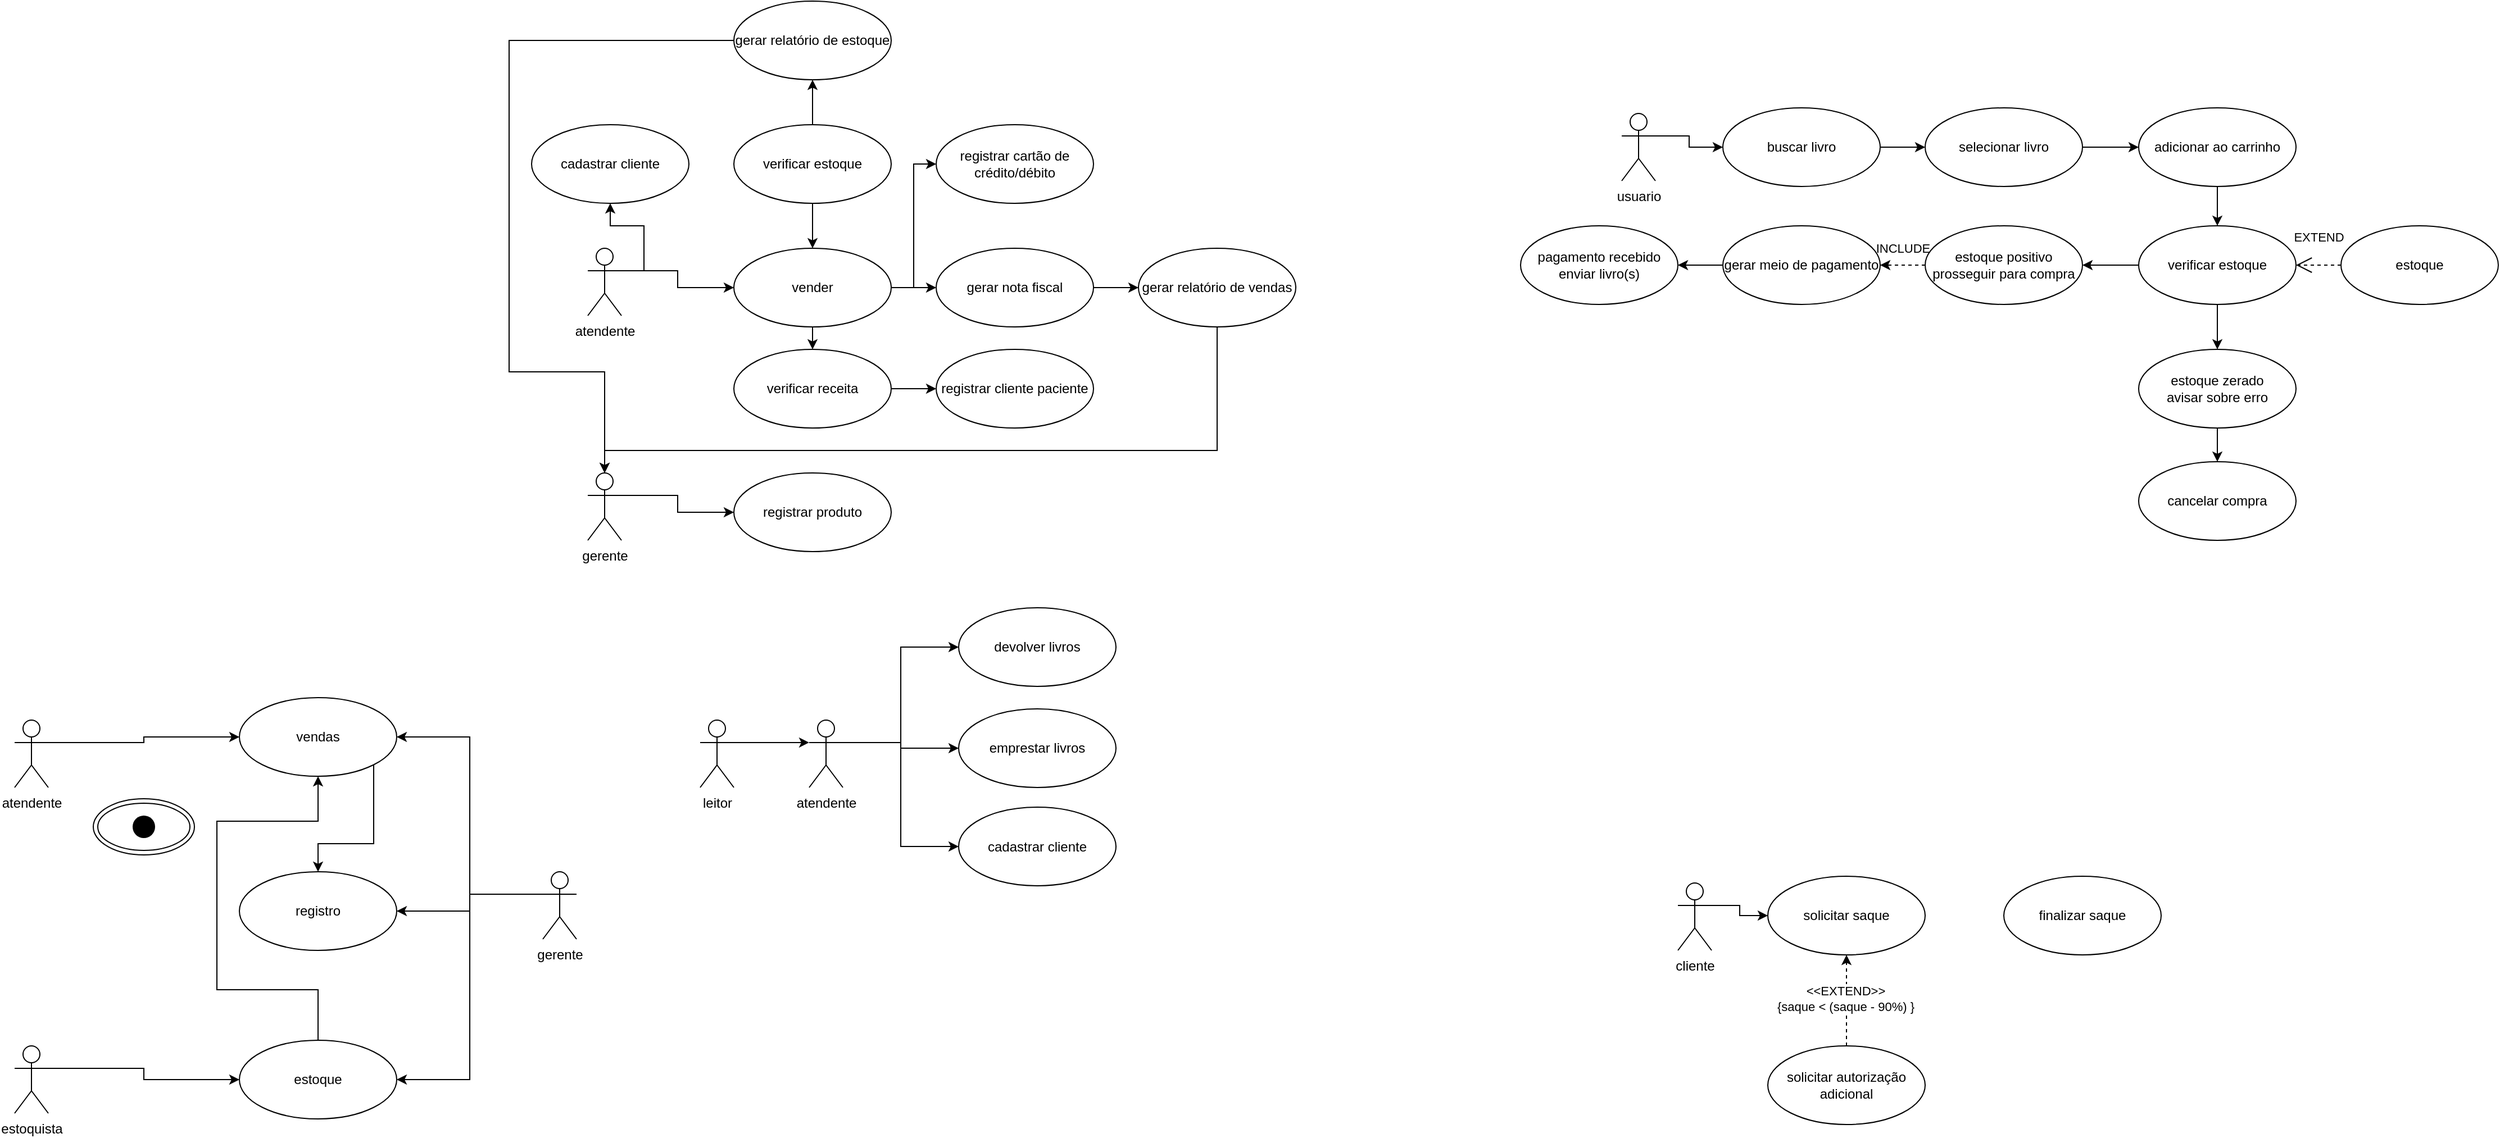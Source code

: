 <mxfile version="26.1.1">
  <diagram name="Página-1" id="NhjsWCOLcKTTgt6lgvUG">
    <mxGraphModel dx="765" dy="1599" grid="1" gridSize="10" guides="1" tooltips="1" connect="1" arrows="1" fold="1" page="1" pageScale="1" pageWidth="827" pageHeight="1169" background="light-dark(#ffffff, #121212)" math="0" shadow="0">
      <root>
        <mxCell id="0" />
        <mxCell id="1" parent="0" />
        <mxCell id="T3eqJL2sRI7vrFtihC8I-16" style="edgeStyle=orthogonalEdgeStyle;rounded=0;orthogonalLoop=1;jettySize=auto;html=1;exitX=1;exitY=0.333;exitDx=0;exitDy=0;exitPerimeter=0;entryX=0;entryY=0.5;entryDx=0;entryDy=0;" parent="1" source="T3eqJL2sRI7vrFtihC8I-9" target="T3eqJL2sRI7vrFtihC8I-13" edge="1">
          <mxGeometry relative="1" as="geometry" />
        </mxCell>
        <mxCell id="T3eqJL2sRI7vrFtihC8I-9" value="atendente" style="shape=umlActor;verticalLabelPosition=bottom;verticalAlign=top;html=1;" parent="1" vertex="1">
          <mxGeometry x="90" y="50" width="30" height="60" as="geometry" />
        </mxCell>
        <mxCell id="T3eqJL2sRI7vrFtihC8I-21" style="edgeStyle=orthogonalEdgeStyle;rounded=0;orthogonalLoop=1;jettySize=auto;html=1;exitX=1;exitY=0.333;exitDx=0;exitDy=0;exitPerimeter=0;entryX=0;entryY=0.5;entryDx=0;entryDy=0;" parent="1" source="T3eqJL2sRI7vrFtihC8I-10" target="T3eqJL2sRI7vrFtihC8I-14" edge="1">
          <mxGeometry relative="1" as="geometry" />
        </mxCell>
        <mxCell id="T3eqJL2sRI7vrFtihC8I-10" value="estoquista" style="shape=umlActor;verticalLabelPosition=bottom;verticalAlign=top;html=1;" parent="1" vertex="1">
          <mxGeometry x="90" y="340" width="30" height="60" as="geometry" />
        </mxCell>
        <mxCell id="T3eqJL2sRI7vrFtihC8I-19" style="edgeStyle=orthogonalEdgeStyle;rounded=0;orthogonalLoop=1;jettySize=auto;html=1;exitX=0;exitY=0.333;exitDx=0;exitDy=0;exitPerimeter=0;entryX=1;entryY=0.5;entryDx=0;entryDy=0;" parent="1" source="T3eqJL2sRI7vrFtihC8I-11" target="T3eqJL2sRI7vrFtihC8I-17" edge="1">
          <mxGeometry relative="1" as="geometry" />
        </mxCell>
        <mxCell id="T3eqJL2sRI7vrFtihC8I-22" style="edgeStyle=orthogonalEdgeStyle;rounded=0;orthogonalLoop=1;jettySize=auto;html=1;exitX=0;exitY=0.333;exitDx=0;exitDy=0;exitPerimeter=0;entryX=1;entryY=0.5;entryDx=0;entryDy=0;" parent="1" source="T3eqJL2sRI7vrFtihC8I-11" target="T3eqJL2sRI7vrFtihC8I-13" edge="1">
          <mxGeometry relative="1" as="geometry" />
        </mxCell>
        <mxCell id="T3eqJL2sRI7vrFtihC8I-23" style="edgeStyle=orthogonalEdgeStyle;rounded=0;orthogonalLoop=1;jettySize=auto;html=1;exitX=0;exitY=0.333;exitDx=0;exitDy=0;exitPerimeter=0;entryX=1;entryY=0.5;entryDx=0;entryDy=0;" parent="1" source="T3eqJL2sRI7vrFtihC8I-11" target="T3eqJL2sRI7vrFtihC8I-14" edge="1">
          <mxGeometry relative="1" as="geometry" />
        </mxCell>
        <mxCell id="T3eqJL2sRI7vrFtihC8I-11" value="gerente" style="shape=umlActor;verticalLabelPosition=bottom;verticalAlign=top;html=1;" parent="1" vertex="1">
          <mxGeometry x="560" y="185" width="30" height="60" as="geometry" />
        </mxCell>
        <mxCell id="T3eqJL2sRI7vrFtihC8I-33" style="edgeStyle=orthogonalEdgeStyle;rounded=0;orthogonalLoop=1;jettySize=auto;html=1;exitX=1;exitY=1;exitDx=0;exitDy=0;entryX=0.5;entryY=0;entryDx=0;entryDy=0;" parent="1" source="T3eqJL2sRI7vrFtihC8I-13" target="T3eqJL2sRI7vrFtihC8I-17" edge="1">
          <mxGeometry relative="1" as="geometry">
            <Array as="points">
              <mxPoint x="410" y="160" />
              <mxPoint x="360" y="160" />
            </Array>
          </mxGeometry>
        </mxCell>
        <mxCell id="T3eqJL2sRI7vrFtihC8I-13" value="vendas" style="ellipse;whiteSpace=wrap;html=1;" parent="1" vertex="1">
          <mxGeometry x="290" y="30" width="140" height="70" as="geometry" />
        </mxCell>
        <mxCell id="T3eqJL2sRI7vrFtihC8I-32" style="edgeStyle=orthogonalEdgeStyle;rounded=0;orthogonalLoop=1;jettySize=auto;html=1;exitX=0.5;exitY=0;exitDx=0;exitDy=0;entryX=0.5;entryY=1;entryDx=0;entryDy=0;" parent="1" source="T3eqJL2sRI7vrFtihC8I-14" target="T3eqJL2sRI7vrFtihC8I-13" edge="1">
          <mxGeometry relative="1" as="geometry">
            <Array as="points">
              <mxPoint x="360" y="290" />
              <mxPoint x="270" y="290" />
              <mxPoint x="270" y="140" />
              <mxPoint x="360" y="140" />
            </Array>
          </mxGeometry>
        </mxCell>
        <mxCell id="T3eqJL2sRI7vrFtihC8I-14" value="estoque" style="ellipse;whiteSpace=wrap;html=1;" parent="1" vertex="1">
          <mxGeometry x="290" y="335" width="140" height="70" as="geometry" />
        </mxCell>
        <mxCell id="T3eqJL2sRI7vrFtihC8I-17" value="registro" style="ellipse;whiteSpace=wrap;html=1;" parent="1" vertex="1">
          <mxGeometry x="290" y="185" width="140" height="70" as="geometry" />
        </mxCell>
        <mxCell id="T3eqJL2sRI7vrFtihC8I-25" value="" style="ellipse;shape=doubleEllipse;whiteSpace=wrap;html=1;fillStyle=solid;gradientColor=none;fillColor=default;" parent="1" vertex="1">
          <mxGeometry x="160" y="120" width="90" height="50" as="geometry" />
        </mxCell>
        <mxCell id="T3eqJL2sRI7vrFtihC8I-24" value="" style="shape=waypoint;whiteSpace=wrap;html=1;sketch=0;fillStyle=solid;size=6;pointerEvents=1;points=[];fillColor=none;resizable=0;rotatable=0;perimeter=centerPerimeter;snapToPoint=1;strokeWidth=8;" parent="1" vertex="1">
          <mxGeometry x="170" y="127.5" width="70" height="35" as="geometry" />
        </mxCell>
        <mxCell id="T3eqJL2sRI7vrFtihC8I-37" value="cadastrar cliente" style="ellipse;whiteSpace=wrap;html=1;" parent="1" vertex="1">
          <mxGeometry x="930" y="127.5" width="140" height="70" as="geometry" />
        </mxCell>
        <mxCell id="T3eqJL2sRI7vrFtihC8I-42" style="edgeStyle=orthogonalEdgeStyle;rounded=0;orthogonalLoop=1;jettySize=auto;html=1;exitX=1;exitY=0.333;exitDx=0;exitDy=0;exitPerimeter=0;entryX=0;entryY=0.5;entryDx=0;entryDy=0;" parent="1" source="T3eqJL2sRI7vrFtihC8I-41" target="T3eqJL2sRI7vrFtihC8I-37" edge="1">
          <mxGeometry relative="1" as="geometry" />
        </mxCell>
        <mxCell id="T3eqJL2sRI7vrFtihC8I-48" style="edgeStyle=orthogonalEdgeStyle;rounded=0;orthogonalLoop=1;jettySize=auto;html=1;exitX=1;exitY=0.333;exitDx=0;exitDy=0;exitPerimeter=0;entryX=0;entryY=0.5;entryDx=0;entryDy=0;" parent="1" source="T3eqJL2sRI7vrFtihC8I-41" target="T3eqJL2sRI7vrFtihC8I-45" edge="1">
          <mxGeometry relative="1" as="geometry" />
        </mxCell>
        <mxCell id="T3eqJL2sRI7vrFtihC8I-51" style="edgeStyle=orthogonalEdgeStyle;rounded=0;orthogonalLoop=1;jettySize=auto;html=1;exitX=1;exitY=0.333;exitDx=0;exitDy=0;exitPerimeter=0;entryX=0;entryY=0.5;entryDx=0;entryDy=0;" parent="1" source="T3eqJL2sRI7vrFtihC8I-41" target="T3eqJL2sRI7vrFtihC8I-49" edge="1">
          <mxGeometry relative="1" as="geometry" />
        </mxCell>
        <mxCell id="T3eqJL2sRI7vrFtihC8I-41" value="atendente" style="shape=umlActor;verticalLabelPosition=bottom;verticalAlign=top;html=1;" parent="1" vertex="1">
          <mxGeometry x="797" y="50" width="30" height="60" as="geometry" />
        </mxCell>
        <mxCell id="T3eqJL2sRI7vrFtihC8I-45" value="emprestar livros" style="ellipse;whiteSpace=wrap;html=1;" parent="1" vertex="1">
          <mxGeometry x="930" y="40" width="140" height="70" as="geometry" />
        </mxCell>
        <mxCell id="T3eqJL2sRI7vrFtihC8I-49" value="devolver livros" style="ellipse;whiteSpace=wrap;html=1;" parent="1" vertex="1">
          <mxGeometry x="930" y="-50" width="140" height="70" as="geometry" />
        </mxCell>
        <mxCell id="T3eqJL2sRI7vrFtihC8I-52" value="leitor" style="shape=umlActor;verticalLabelPosition=bottom;verticalAlign=top;html=1;" parent="1" vertex="1">
          <mxGeometry x="700" y="50" width="30" height="60" as="geometry" />
        </mxCell>
        <mxCell id="T3eqJL2sRI7vrFtihC8I-53" style="edgeStyle=orthogonalEdgeStyle;rounded=0;orthogonalLoop=1;jettySize=auto;html=1;exitX=1;exitY=0.333;exitDx=0;exitDy=0;exitPerimeter=0;entryX=0;entryY=0.333;entryDx=0;entryDy=0;entryPerimeter=0;" parent="1" source="T3eqJL2sRI7vrFtihC8I-52" target="T3eqJL2sRI7vrFtihC8I-41" edge="1">
          <mxGeometry relative="1" as="geometry" />
        </mxCell>
        <mxCell id="T3eqJL2sRI7vrFtihC8I-65" style="edgeStyle=orthogonalEdgeStyle;rounded=0;orthogonalLoop=1;jettySize=auto;html=1;exitX=1;exitY=0.333;exitDx=0;exitDy=0;exitPerimeter=0;entryX=0;entryY=0.5;entryDx=0;entryDy=0;" parent="1" source="T3eqJL2sRI7vrFtihC8I-54" target="T3eqJL2sRI7vrFtihC8I-56" edge="1">
          <mxGeometry relative="1" as="geometry" />
        </mxCell>
        <mxCell id="T3eqJL2sRI7vrFtihC8I-54" value="gerente" style="shape=umlActor;verticalLabelPosition=bottom;verticalAlign=top;html=1;" parent="1" vertex="1">
          <mxGeometry x="600" y="-170" width="30" height="60" as="geometry" />
        </mxCell>
        <mxCell id="T3eqJL2sRI7vrFtihC8I-64" style="edgeStyle=orthogonalEdgeStyle;rounded=0;orthogonalLoop=1;jettySize=auto;html=1;exitX=1;exitY=0.333;exitDx=0;exitDy=0;exitPerimeter=0;entryX=0;entryY=0.5;entryDx=0;entryDy=0;" parent="1" source="T3eqJL2sRI7vrFtihC8I-55" target="T3eqJL2sRI7vrFtihC8I-57" edge="1">
          <mxGeometry relative="1" as="geometry" />
        </mxCell>
        <mxCell id="T3eqJL2sRI7vrFtihC8I-71" style="edgeStyle=orthogonalEdgeStyle;rounded=0;orthogonalLoop=1;jettySize=auto;html=1;exitX=1;exitY=0.333;exitDx=0;exitDy=0;exitPerimeter=0;entryX=0.5;entryY=1;entryDx=0;entryDy=0;" parent="1" source="T3eqJL2sRI7vrFtihC8I-55" target="T3eqJL2sRI7vrFtihC8I-70" edge="1">
          <mxGeometry relative="1" as="geometry" />
        </mxCell>
        <mxCell id="T3eqJL2sRI7vrFtihC8I-55" value="atendente" style="shape=umlActor;verticalLabelPosition=bottom;verticalAlign=top;html=1;" parent="1" vertex="1">
          <mxGeometry x="600" y="-370" width="30" height="60" as="geometry" />
        </mxCell>
        <mxCell id="T3eqJL2sRI7vrFtihC8I-56" value="registrar produto" style="ellipse;whiteSpace=wrap;html=1;" parent="1" vertex="1">
          <mxGeometry x="730" y="-170" width="140" height="70" as="geometry" />
        </mxCell>
        <mxCell id="T3eqJL2sRI7vrFtihC8I-62" style="edgeStyle=orthogonalEdgeStyle;rounded=0;orthogonalLoop=1;jettySize=auto;html=1;exitX=1;exitY=0.5;exitDx=0;exitDy=0;entryX=0;entryY=0.5;entryDx=0;entryDy=0;" parent="1" source="T3eqJL2sRI7vrFtihC8I-57" target="T3eqJL2sRI7vrFtihC8I-59" edge="1">
          <mxGeometry relative="1" as="geometry" />
        </mxCell>
        <mxCell id="T3eqJL2sRI7vrFtihC8I-63" style="edgeStyle=orthogonalEdgeStyle;rounded=0;orthogonalLoop=1;jettySize=auto;html=1;exitX=1;exitY=0.5;exitDx=0;exitDy=0;entryX=0;entryY=0.5;entryDx=0;entryDy=0;" parent="1" source="T3eqJL2sRI7vrFtihC8I-57" target="T3eqJL2sRI7vrFtihC8I-58" edge="1">
          <mxGeometry relative="1" as="geometry" />
        </mxCell>
        <mxCell id="T3eqJL2sRI7vrFtihC8I-73" style="edgeStyle=orthogonalEdgeStyle;rounded=0;orthogonalLoop=1;jettySize=auto;html=1;exitX=0.5;exitY=1;exitDx=0;exitDy=0;entryX=0.5;entryY=0;entryDx=0;entryDy=0;" parent="1" source="T3eqJL2sRI7vrFtihC8I-57" target="T3eqJL2sRI7vrFtihC8I-72" edge="1">
          <mxGeometry relative="1" as="geometry" />
        </mxCell>
        <mxCell id="T3eqJL2sRI7vrFtihC8I-57" value="vender" style="ellipse;whiteSpace=wrap;html=1;" parent="1" vertex="1">
          <mxGeometry x="730" y="-370" width="140" height="70" as="geometry" />
        </mxCell>
        <mxCell id="T3eqJL2sRI7vrFtihC8I-77" style="edgeStyle=orthogonalEdgeStyle;rounded=0;orthogonalLoop=1;jettySize=auto;html=1;exitX=1;exitY=0.5;exitDx=0;exitDy=0;entryX=0;entryY=0.5;entryDx=0;entryDy=0;" parent="1" source="T3eqJL2sRI7vrFtihC8I-58" target="T3eqJL2sRI7vrFtihC8I-76" edge="1">
          <mxGeometry relative="1" as="geometry" />
        </mxCell>
        <mxCell id="T3eqJL2sRI7vrFtihC8I-58" value="gerar nota fiscal" style="ellipse;whiteSpace=wrap;html=1;" parent="1" vertex="1">
          <mxGeometry x="910" y="-370" width="140" height="70" as="geometry" />
        </mxCell>
        <mxCell id="T3eqJL2sRI7vrFtihC8I-59" value="registrar cartão de crédito/débito" style="ellipse;whiteSpace=wrap;html=1;" parent="1" vertex="1">
          <mxGeometry x="910" y="-480" width="140" height="70" as="geometry" />
        </mxCell>
        <mxCell id="T3eqJL2sRI7vrFtihC8I-68" style="edgeStyle=orthogonalEdgeStyle;rounded=0;orthogonalLoop=1;jettySize=auto;html=1;exitX=0.5;exitY=1;exitDx=0;exitDy=0;entryX=0.5;entryY=0;entryDx=0;entryDy=0;" parent="1" source="T3eqJL2sRI7vrFtihC8I-67" target="T3eqJL2sRI7vrFtihC8I-57" edge="1">
          <mxGeometry relative="1" as="geometry" />
        </mxCell>
        <mxCell id="T3eqJL2sRI7vrFtihC8I-80" style="edgeStyle=orthogonalEdgeStyle;rounded=0;orthogonalLoop=1;jettySize=auto;html=1;exitX=0.5;exitY=0;exitDx=0;exitDy=0;entryX=0.5;entryY=1;entryDx=0;entryDy=0;" parent="1" source="T3eqJL2sRI7vrFtihC8I-67" target="T3eqJL2sRI7vrFtihC8I-79" edge="1">
          <mxGeometry relative="1" as="geometry" />
        </mxCell>
        <mxCell id="T3eqJL2sRI7vrFtihC8I-67" value="verificar estoque" style="ellipse;whiteSpace=wrap;html=1;" parent="1" vertex="1">
          <mxGeometry x="730" y="-480" width="140" height="70" as="geometry" />
        </mxCell>
        <mxCell id="T3eqJL2sRI7vrFtihC8I-70" value="cadastrar cliente" style="ellipse;whiteSpace=wrap;html=1;" parent="1" vertex="1">
          <mxGeometry x="550" y="-480" width="140" height="70" as="geometry" />
        </mxCell>
        <mxCell id="T3eqJL2sRI7vrFtihC8I-75" style="edgeStyle=orthogonalEdgeStyle;rounded=0;orthogonalLoop=1;jettySize=auto;html=1;exitX=1;exitY=0.5;exitDx=0;exitDy=0;entryX=0;entryY=0.5;entryDx=0;entryDy=0;" parent="1" source="T3eqJL2sRI7vrFtihC8I-72" target="T3eqJL2sRI7vrFtihC8I-74" edge="1">
          <mxGeometry relative="1" as="geometry" />
        </mxCell>
        <mxCell id="T3eqJL2sRI7vrFtihC8I-72" value="verificar receita" style="ellipse;whiteSpace=wrap;html=1;" parent="1" vertex="1">
          <mxGeometry x="730" y="-280" width="140" height="70" as="geometry" />
        </mxCell>
        <mxCell id="T3eqJL2sRI7vrFtihC8I-74" value="registrar cliente paciente" style="ellipse;whiteSpace=wrap;html=1;" parent="1" vertex="1">
          <mxGeometry x="910" y="-280" width="140" height="70" as="geometry" />
        </mxCell>
        <mxCell id="T3eqJL2sRI7vrFtihC8I-76" value="gerar relatório de vendas" style="ellipse;whiteSpace=wrap;html=1;" parent="1" vertex="1">
          <mxGeometry x="1090" y="-370" width="140" height="70" as="geometry" />
        </mxCell>
        <mxCell id="T3eqJL2sRI7vrFtihC8I-78" style="edgeStyle=orthogonalEdgeStyle;rounded=0;orthogonalLoop=1;jettySize=auto;html=1;exitX=0.5;exitY=1;exitDx=0;exitDy=0;entryX=0.5;entryY=0;entryDx=0;entryDy=0;entryPerimeter=0;" parent="1" source="T3eqJL2sRI7vrFtihC8I-76" target="T3eqJL2sRI7vrFtihC8I-54" edge="1">
          <mxGeometry relative="1" as="geometry">
            <Array as="points">
              <mxPoint x="1160" y="-190" />
              <mxPoint x="615" y="-190" />
            </Array>
          </mxGeometry>
        </mxCell>
        <mxCell id="T3eqJL2sRI7vrFtihC8I-79" value="gerar relatório de estoque" style="ellipse;whiteSpace=wrap;html=1;" parent="1" vertex="1">
          <mxGeometry x="730" y="-590" width="140" height="70" as="geometry" />
        </mxCell>
        <mxCell id="T3eqJL2sRI7vrFtihC8I-81" style="edgeStyle=orthogonalEdgeStyle;rounded=0;orthogonalLoop=1;jettySize=auto;html=1;exitX=0;exitY=0.5;exitDx=0;exitDy=0;entryX=0.5;entryY=0;entryDx=0;entryDy=0;entryPerimeter=0;" parent="1" source="T3eqJL2sRI7vrFtihC8I-79" target="T3eqJL2sRI7vrFtihC8I-54" edge="1">
          <mxGeometry relative="1" as="geometry">
            <Array as="points">
              <mxPoint x="530" y="-555" />
              <mxPoint x="530" y="-260" />
              <mxPoint x="615" y="-260" />
            </Array>
          </mxGeometry>
        </mxCell>
        <mxCell id="QJq-mymWdqCeQyYpe1yh-13" style="edgeStyle=orthogonalEdgeStyle;rounded=0;orthogonalLoop=1;jettySize=auto;html=1;exitX=1;exitY=0.333;exitDx=0;exitDy=0;exitPerimeter=0;entryX=0;entryY=0.5;entryDx=0;entryDy=0;" edge="1" parent="1" source="QJq-mymWdqCeQyYpe1yh-1" target="QJq-mymWdqCeQyYpe1yh-2">
          <mxGeometry relative="1" as="geometry" />
        </mxCell>
        <mxCell id="QJq-mymWdqCeQyYpe1yh-1" value="usuario" style="shape=umlActor;verticalLabelPosition=bottom;verticalAlign=top;html=1;" vertex="1" parent="1">
          <mxGeometry x="1520" y="-490" width="30" height="60" as="geometry" />
        </mxCell>
        <mxCell id="QJq-mymWdqCeQyYpe1yh-14" style="edgeStyle=orthogonalEdgeStyle;rounded=0;orthogonalLoop=1;jettySize=auto;html=1;exitX=1;exitY=0.5;exitDx=0;exitDy=0;entryX=0;entryY=0.5;entryDx=0;entryDy=0;" edge="1" parent="1" source="QJq-mymWdqCeQyYpe1yh-2" target="QJq-mymWdqCeQyYpe1yh-4">
          <mxGeometry relative="1" as="geometry" />
        </mxCell>
        <mxCell id="QJq-mymWdqCeQyYpe1yh-2" value="buscar livro" style="ellipse;whiteSpace=wrap;html=1;" vertex="1" parent="1">
          <mxGeometry x="1610" y="-495" width="140" height="70" as="geometry" />
        </mxCell>
        <mxCell id="QJq-mymWdqCeQyYpe1yh-15" style="edgeStyle=orthogonalEdgeStyle;rounded=0;orthogonalLoop=1;jettySize=auto;html=1;exitX=1;exitY=0.5;exitDx=0;exitDy=0;entryX=0;entryY=0.5;entryDx=0;entryDy=0;" edge="1" parent="1" source="QJq-mymWdqCeQyYpe1yh-4" target="QJq-mymWdqCeQyYpe1yh-5">
          <mxGeometry relative="1" as="geometry" />
        </mxCell>
        <mxCell id="QJq-mymWdqCeQyYpe1yh-4" value="selecionar livro" style="ellipse;whiteSpace=wrap;html=1;" vertex="1" parent="1">
          <mxGeometry x="1790" y="-495" width="140" height="70" as="geometry" />
        </mxCell>
        <mxCell id="QJq-mymWdqCeQyYpe1yh-16" style="edgeStyle=orthogonalEdgeStyle;rounded=0;orthogonalLoop=1;jettySize=auto;html=1;exitX=0.5;exitY=1;exitDx=0;exitDy=0;entryX=0.5;entryY=0;entryDx=0;entryDy=0;" edge="1" parent="1" source="QJq-mymWdqCeQyYpe1yh-5" target="QJq-mymWdqCeQyYpe1yh-7">
          <mxGeometry relative="1" as="geometry" />
        </mxCell>
        <mxCell id="QJq-mymWdqCeQyYpe1yh-5" value="adicionar ao carrinho" style="ellipse;whiteSpace=wrap;html=1;" vertex="1" parent="1">
          <mxGeometry x="1980" y="-495" width="140" height="70" as="geometry" />
        </mxCell>
        <mxCell id="QJq-mymWdqCeQyYpe1yh-17" style="edgeStyle=orthogonalEdgeStyle;rounded=0;orthogonalLoop=1;jettySize=auto;html=1;exitX=0;exitY=0.5;exitDx=0;exitDy=0;entryX=1;entryY=0.5;entryDx=0;entryDy=0;" edge="1" parent="1" source="QJq-mymWdqCeQyYpe1yh-7" target="QJq-mymWdqCeQyYpe1yh-8">
          <mxGeometry relative="1" as="geometry" />
        </mxCell>
        <mxCell id="QJq-mymWdqCeQyYpe1yh-18" style="edgeStyle=orthogonalEdgeStyle;rounded=0;orthogonalLoop=1;jettySize=auto;html=1;exitX=0.5;exitY=1;exitDx=0;exitDy=0;entryX=0.5;entryY=0;entryDx=0;entryDy=0;" edge="1" parent="1" source="QJq-mymWdqCeQyYpe1yh-7" target="QJq-mymWdqCeQyYpe1yh-11">
          <mxGeometry relative="1" as="geometry" />
        </mxCell>
        <mxCell id="QJq-mymWdqCeQyYpe1yh-7" value="verificar estoque" style="ellipse;whiteSpace=wrap;html=1;" vertex="1" parent="1">
          <mxGeometry x="1980" y="-390" width="140" height="70" as="geometry" />
        </mxCell>
        <mxCell id="QJq-mymWdqCeQyYpe1yh-20" style="edgeStyle=orthogonalEdgeStyle;rounded=0;orthogonalLoop=1;jettySize=auto;html=1;exitX=0;exitY=0.5;exitDx=0;exitDy=0;entryX=1;entryY=0.5;entryDx=0;entryDy=0;dashed=1;" edge="1" parent="1" source="QJq-mymWdqCeQyYpe1yh-8" target="QJq-mymWdqCeQyYpe1yh-9">
          <mxGeometry relative="1" as="geometry" />
        </mxCell>
        <mxCell id="QJq-mymWdqCeQyYpe1yh-24" value="INCLUDE" style="edgeLabel;html=1;align=center;verticalAlign=middle;resizable=0;points=[];" vertex="1" connectable="0" parent="QJq-mymWdqCeQyYpe1yh-20">
          <mxGeometry x="-0.19" y="-2" relative="1" as="geometry">
            <mxPoint x="-4" y="-13" as="offset" />
          </mxGeometry>
        </mxCell>
        <mxCell id="QJq-mymWdqCeQyYpe1yh-8" value="estoque positivo&lt;div&gt;prosseguir para compra&lt;/div&gt;" style="ellipse;whiteSpace=wrap;html=1;" vertex="1" parent="1">
          <mxGeometry x="1790" y="-390" width="140" height="70" as="geometry" />
        </mxCell>
        <mxCell id="QJq-mymWdqCeQyYpe1yh-21" style="edgeStyle=orthogonalEdgeStyle;rounded=0;orthogonalLoop=1;jettySize=auto;html=1;exitX=0;exitY=0.5;exitDx=0;exitDy=0;entryX=1;entryY=0.5;entryDx=0;entryDy=0;" edge="1" parent="1" source="QJq-mymWdqCeQyYpe1yh-9" target="QJq-mymWdqCeQyYpe1yh-10">
          <mxGeometry relative="1" as="geometry" />
        </mxCell>
        <mxCell id="QJq-mymWdqCeQyYpe1yh-9" value="gerar meio de pagamento" style="ellipse;whiteSpace=wrap;html=1;" vertex="1" parent="1">
          <mxGeometry x="1610" y="-390" width="140" height="70" as="geometry" />
        </mxCell>
        <mxCell id="QJq-mymWdqCeQyYpe1yh-10" value="pagamento recebido&lt;div&gt;enviar livro(s)&lt;/div&gt;" style="ellipse;whiteSpace=wrap;html=1;" vertex="1" parent="1">
          <mxGeometry x="1430" y="-390" width="140" height="70" as="geometry" />
        </mxCell>
        <mxCell id="QJq-mymWdqCeQyYpe1yh-19" style="edgeStyle=orthogonalEdgeStyle;rounded=0;orthogonalLoop=1;jettySize=auto;html=1;exitX=0.5;exitY=1;exitDx=0;exitDy=0;entryX=0.5;entryY=0;entryDx=0;entryDy=0;" edge="1" parent="1" source="QJq-mymWdqCeQyYpe1yh-11" target="QJq-mymWdqCeQyYpe1yh-12">
          <mxGeometry relative="1" as="geometry" />
        </mxCell>
        <mxCell id="QJq-mymWdqCeQyYpe1yh-11" value="estoque zerado&lt;div&gt;avisar sobre erro&lt;/div&gt;" style="ellipse;whiteSpace=wrap;html=1;" vertex="1" parent="1">
          <mxGeometry x="1980" y="-280" width="140" height="70" as="geometry" />
        </mxCell>
        <mxCell id="QJq-mymWdqCeQyYpe1yh-12" value="cancelar compra" style="ellipse;whiteSpace=wrap;html=1;" vertex="1" parent="1">
          <mxGeometry x="1980" y="-180" width="140" height="70" as="geometry" />
        </mxCell>
        <mxCell id="QJq-mymWdqCeQyYpe1yh-22" value="estoque" style="ellipse;whiteSpace=wrap;html=1;" vertex="1" parent="1">
          <mxGeometry x="2160" y="-390" width="140" height="70" as="geometry" />
        </mxCell>
        <mxCell id="QJq-mymWdqCeQyYpe1yh-23" value="EXTEND" style="endArrow=open;endSize=12;dashed=1;html=1;rounded=0;entryX=1;entryY=0.5;entryDx=0;entryDy=0;exitX=0;exitY=0.5;exitDx=0;exitDy=0;" edge="1" parent="1" source="QJq-mymWdqCeQyYpe1yh-22" target="QJq-mymWdqCeQyYpe1yh-7">
          <mxGeometry y="-25" width="160" relative="1" as="geometry">
            <mxPoint x="2150" y="-350" as="sourcePoint" />
            <mxPoint x="2230.0" y="-270" as="targetPoint" />
            <Array as="points">
              <mxPoint x="2150" y="-355" />
            </Array>
            <mxPoint as="offset" />
          </mxGeometry>
        </mxCell>
        <mxCell id="QJq-mymWdqCeQyYpe1yh-42" style="edgeStyle=orthogonalEdgeStyle;rounded=0;orthogonalLoop=1;jettySize=auto;html=1;exitX=1;exitY=0.333;exitDx=0;exitDy=0;exitPerimeter=0;entryX=0;entryY=0.5;entryDx=0;entryDy=0;" edge="1" parent="1" source="QJq-mymWdqCeQyYpe1yh-25" target="QJq-mymWdqCeQyYpe1yh-26">
          <mxGeometry relative="1" as="geometry" />
        </mxCell>
        <mxCell id="QJq-mymWdqCeQyYpe1yh-25" value="cliente" style="shape=umlActor;verticalLabelPosition=bottom;verticalAlign=top;html=1;" vertex="1" parent="1">
          <mxGeometry x="1570" y="195" width="30" height="60" as="geometry" />
        </mxCell>
        <mxCell id="QJq-mymWdqCeQyYpe1yh-26" value="solicitar saque" style="ellipse;whiteSpace=wrap;html=1;" vertex="1" parent="1">
          <mxGeometry x="1650" y="189" width="140" height="70" as="geometry" />
        </mxCell>
        <mxCell id="QJq-mymWdqCeQyYpe1yh-57" style="edgeStyle=orthogonalEdgeStyle;rounded=0;orthogonalLoop=1;jettySize=auto;html=1;exitX=0.5;exitY=0;exitDx=0;exitDy=0;entryX=0.5;entryY=1;entryDx=0;entryDy=0;dashed=1;" edge="1" parent="1" source="QJq-mymWdqCeQyYpe1yh-33" target="QJq-mymWdqCeQyYpe1yh-26">
          <mxGeometry relative="1" as="geometry" />
        </mxCell>
        <mxCell id="QJq-mymWdqCeQyYpe1yh-58" value="&amp;lt;&amp;lt;EXTEND&amp;gt;&amp;gt;&lt;div&gt;{saque &amp;lt; (saque - 90%) }&lt;/div&gt;" style="edgeLabel;html=1;align=center;verticalAlign=middle;resizable=0;points=[];" vertex="1" connectable="0" parent="QJq-mymWdqCeQyYpe1yh-57">
          <mxGeometry x="0.049" y="1" relative="1" as="geometry">
            <mxPoint as="offset" />
          </mxGeometry>
        </mxCell>
        <mxCell id="QJq-mymWdqCeQyYpe1yh-33" value="&lt;div&gt;&lt;/div&gt;&lt;div&gt;solicitar autorização adicional&lt;/div&gt;" style="ellipse;whiteSpace=wrap;html=1;" vertex="1" parent="1">
          <mxGeometry x="1650" y="340" width="140" height="70" as="geometry" />
        </mxCell>
        <mxCell id="QJq-mymWdqCeQyYpe1yh-60" value="finalizar saque" style="ellipse;whiteSpace=wrap;html=1;" vertex="1" parent="1">
          <mxGeometry x="1860" y="189" width="140" height="70" as="geometry" />
        </mxCell>
      </root>
    </mxGraphModel>
  </diagram>
</mxfile>
